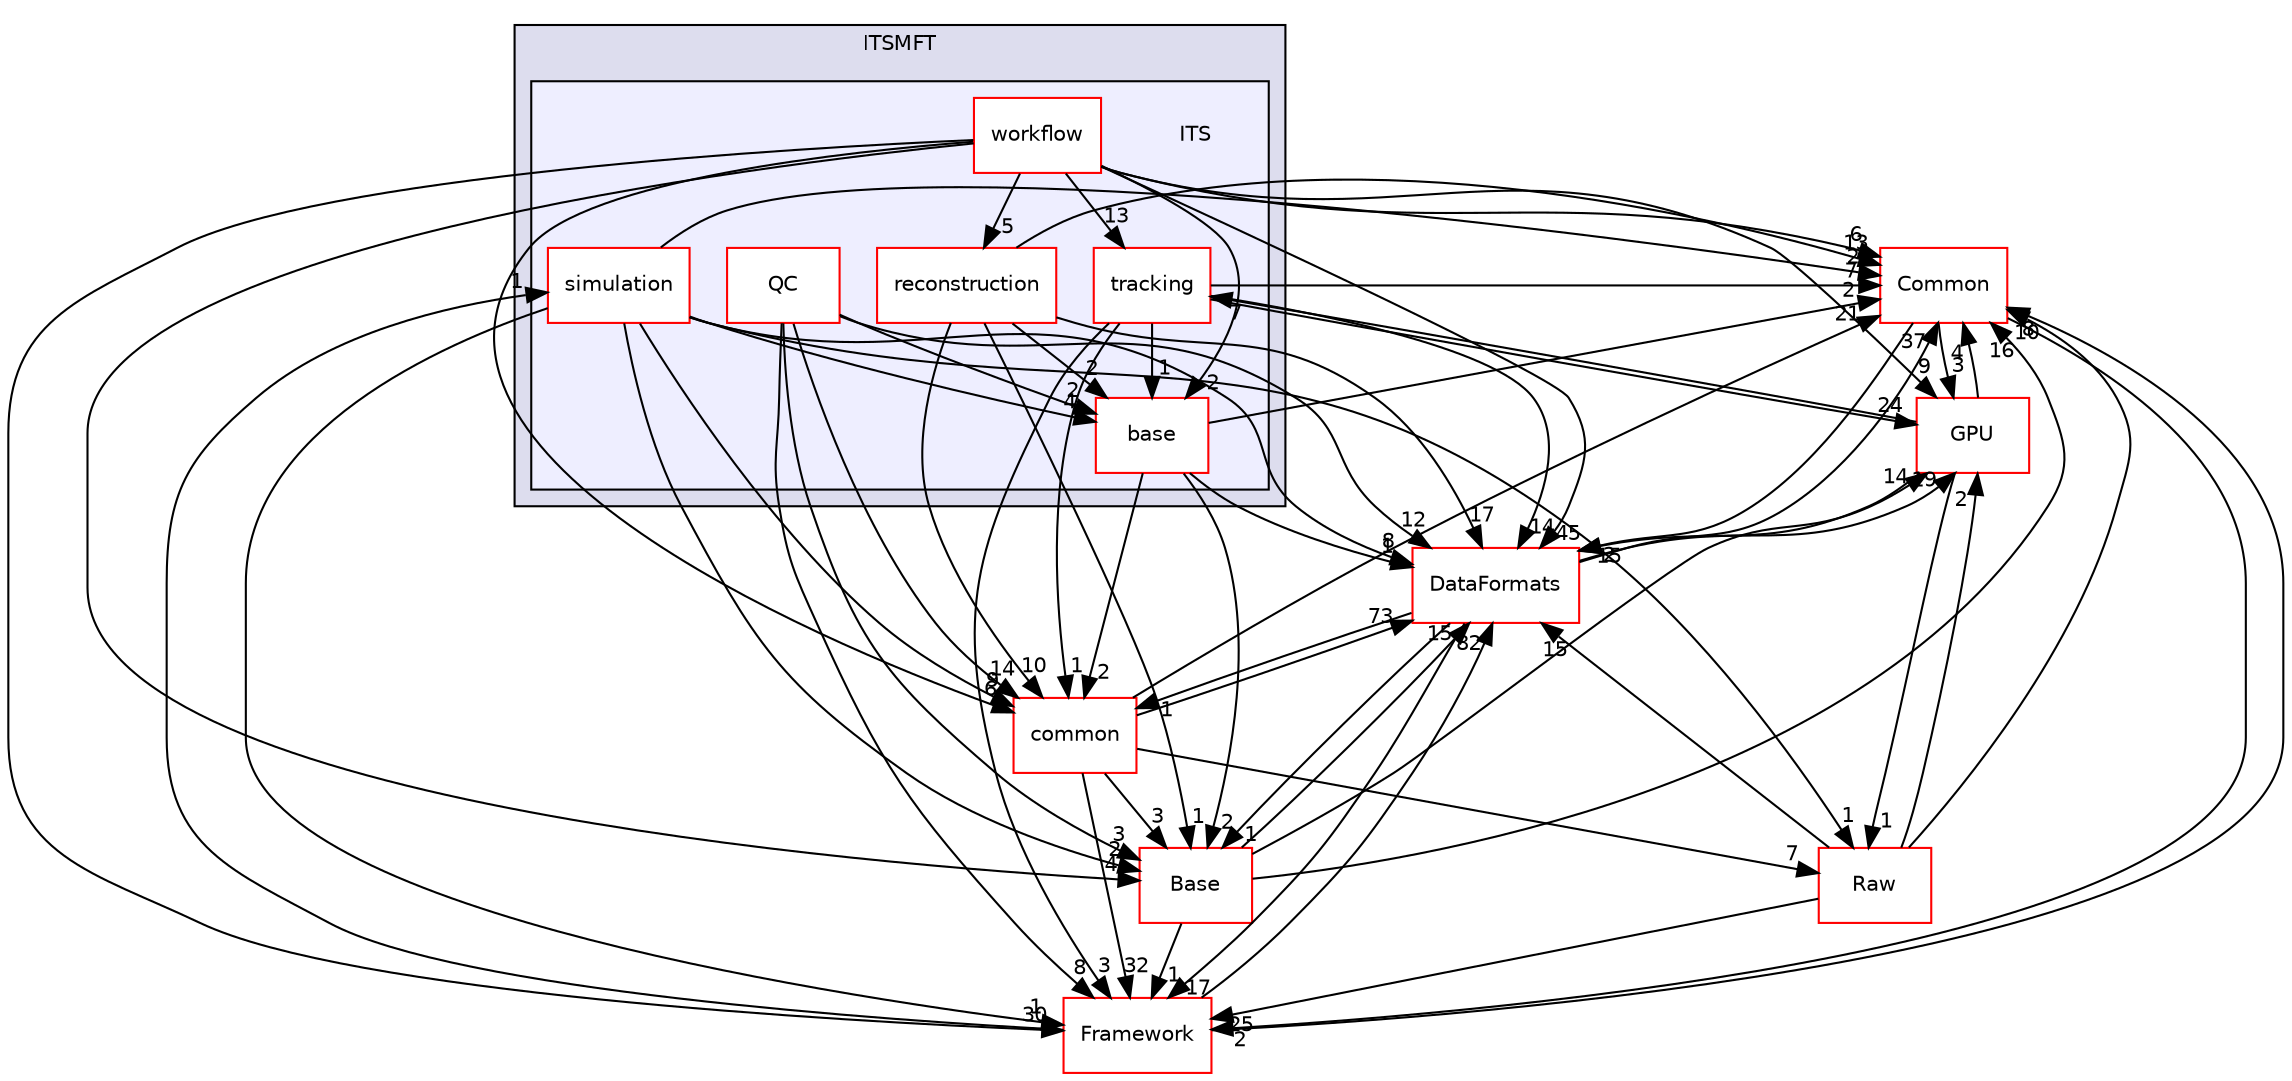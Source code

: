 digraph "/home/travis/build/AliceO2Group/AliceO2/Detectors/ITSMFT/ITS" {
  bgcolor=transparent;
  compound=true
  node [ fontsize="10", fontname="Helvetica"];
  edge [ labelfontsize="10", labelfontname="Helvetica"];
  subgraph clusterdir_1306292b77b40360479b729ac9ee7efe {
    graph [ bgcolor="#ddddee", pencolor="black", label="ITSMFT" fontname="Helvetica", fontsize="10", URL="dir_1306292b77b40360479b729ac9ee7efe.html"]
  subgraph clusterdir_871aad07cbf94d6cd423c3d8d5bdf4e9 {
    graph [ bgcolor="#eeeeff", pencolor="black", label="" URL="dir_871aad07cbf94d6cd423c3d8d5bdf4e9.html"];
    dir_871aad07cbf94d6cd423c3d8d5bdf4e9 [shape=plaintext label="ITS"];
    dir_eedff867f3c4e67d20b227cb6e0f96ab [shape=box label="base" color="red" fillcolor="white" style="filled" URL="dir_eedff867f3c4e67d20b227cb6e0f96ab.html"];
    dir_d5c056ffd2116a6a505b3721535123f4 [shape=box label="QC" color="red" fillcolor="white" style="filled" URL="dir_d5c056ffd2116a6a505b3721535123f4.html"];
    dir_5125ceb2b58f632ed0a3019fe2d5cbbc [shape=box label="reconstruction" color="red" fillcolor="white" style="filled" URL="dir_5125ceb2b58f632ed0a3019fe2d5cbbc.html"];
    dir_e6f6998399f381fa585023934f76a907 [shape=box label="simulation" color="red" fillcolor="white" style="filled" URL="dir_e6f6998399f381fa585023934f76a907.html"];
    dir_beaad5fa58c175f2fa05fab7e2ac7ba4 [shape=box label="tracking" color="red" fillcolor="white" style="filled" URL="dir_beaad5fa58c175f2fa05fab7e2ac7ba4.html"];
    dir_1c10308a10e2a510f98c8482fd126054 [shape=box label="workflow" color="red" fillcolor="white" style="filled" URL="dir_1c10308a10e2a510f98c8482fd126054.html"];
  }
  }
  dir_4ab6b4cc6a7edbff49100e9123df213f [shape=box label="Common" color="red" URL="dir_4ab6b4cc6a7edbff49100e9123df213f.html"];
  dir_37c90836491b695b472bf98d1be8336b [shape=box label="Base" color="red" URL="dir_37c90836491b695b472bf98d1be8336b.html"];
  dir_85bf31a2e8d306e7598ffcb73f8df6bf [shape=box label="common" color="red" URL="dir_85bf31a2e8d306e7598ffcb73f8df6bf.html"];
  dir_f511f1e9c03c071966ae594f00bbc5e0 [shape=box label="GPU" color="red" URL="dir_f511f1e9c03c071966ae594f00bbc5e0.html"];
  dir_bcbb2cf9a3d3d83e5515c82071a07177 [shape=box label="Framework" color="red" URL="dir_bcbb2cf9a3d3d83e5515c82071a07177.html"];
  dir_26637d1bd82229bc9ed97f7e706be743 [shape=box label="Raw" color="red" URL="dir_26637d1bd82229bc9ed97f7e706be743.html"];
  dir_2171f7ec022c5423887b07c69b2f5b48 [shape=box label="DataFormats" color="red" URL="dir_2171f7ec022c5423887b07c69b2f5b48.html"];
  dir_eedff867f3c4e67d20b227cb6e0f96ab->dir_4ab6b4cc6a7edbff49100e9123df213f [headlabel="2", labeldistance=1.5 headhref="dir_000511_000031.html"];
  dir_eedff867f3c4e67d20b227cb6e0f96ab->dir_37c90836491b695b472bf98d1be8336b [headlabel="2", labeldistance=1.5 headhref="dir_000511_000275.html"];
  dir_eedff867f3c4e67d20b227cb6e0f96ab->dir_85bf31a2e8d306e7598ffcb73f8df6bf [headlabel="2", labeldistance=1.5 headhref="dir_000511_000065.html"];
  dir_eedff867f3c4e67d20b227cb6e0f96ab->dir_2171f7ec022c5423887b07c69b2f5b48 [headlabel="1", labeldistance=1.5 headhref="dir_000511_000080.html"];
  dir_4ab6b4cc6a7edbff49100e9123df213f->dir_f511f1e9c03c071966ae594f00bbc5e0 [headlabel="3", labeldistance=1.5 headhref="dir_000031_000715.html"];
  dir_4ab6b4cc6a7edbff49100e9123df213f->dir_bcbb2cf9a3d3d83e5515c82071a07177 [headlabel="2", labeldistance=1.5 headhref="dir_000031_000015.html"];
  dir_4ab6b4cc6a7edbff49100e9123df213f->dir_2171f7ec022c5423887b07c69b2f5b48 [headlabel="2", labeldistance=1.5 headhref="dir_000031_000080.html"];
  dir_37c90836491b695b472bf98d1be8336b->dir_4ab6b4cc6a7edbff49100e9123df213f [headlabel="16", labeldistance=1.5 headhref="dir_000275_000031.html"];
  dir_37c90836491b695b472bf98d1be8336b->dir_f511f1e9c03c071966ae594f00bbc5e0 [headlabel="14", labeldistance=1.5 headhref="dir_000275_000715.html"];
  dir_37c90836491b695b472bf98d1be8336b->dir_bcbb2cf9a3d3d83e5515c82071a07177 [headlabel="1", labeldistance=1.5 headhref="dir_000275_000015.html"];
  dir_37c90836491b695b472bf98d1be8336b->dir_2171f7ec022c5423887b07c69b2f5b48 [headlabel="15", labeldistance=1.5 headhref="dir_000275_000080.html"];
  dir_85bf31a2e8d306e7598ffcb73f8df6bf->dir_4ab6b4cc6a7edbff49100e9123df213f [headlabel="21", labeldistance=1.5 headhref="dir_000065_000031.html"];
  dir_85bf31a2e8d306e7598ffcb73f8df6bf->dir_37c90836491b695b472bf98d1be8336b [headlabel="3", labeldistance=1.5 headhref="dir_000065_000275.html"];
  dir_85bf31a2e8d306e7598ffcb73f8df6bf->dir_bcbb2cf9a3d3d83e5515c82071a07177 [headlabel="32", labeldistance=1.5 headhref="dir_000065_000015.html"];
  dir_85bf31a2e8d306e7598ffcb73f8df6bf->dir_26637d1bd82229bc9ed97f7e706be743 [headlabel="7", labeldistance=1.5 headhref="dir_000065_000606.html"];
  dir_85bf31a2e8d306e7598ffcb73f8df6bf->dir_2171f7ec022c5423887b07c69b2f5b48 [headlabel="73", labeldistance=1.5 headhref="dir_000065_000080.html"];
  dir_1c10308a10e2a510f98c8482fd126054->dir_eedff867f3c4e67d20b227cb6e0f96ab [headlabel="2", labeldistance=1.5 headhref="dir_000405_000511.html"];
  dir_1c10308a10e2a510f98c8482fd126054->dir_4ab6b4cc6a7edbff49100e9123df213f [headlabel="6", labeldistance=1.5 headhref="dir_000405_000031.html"];
  dir_1c10308a10e2a510f98c8482fd126054->dir_37c90836491b695b472bf98d1be8336b [headlabel="4", labeldistance=1.5 headhref="dir_000405_000275.html"];
  dir_1c10308a10e2a510f98c8482fd126054->dir_85bf31a2e8d306e7598ffcb73f8df6bf [headlabel="6", labeldistance=1.5 headhref="dir_000405_000065.html"];
  dir_1c10308a10e2a510f98c8482fd126054->dir_5125ceb2b58f632ed0a3019fe2d5cbbc [headlabel="5", labeldistance=1.5 headhref="dir_000405_000530.html"];
  dir_1c10308a10e2a510f98c8482fd126054->dir_beaad5fa58c175f2fa05fab7e2ac7ba4 [headlabel="13", labeldistance=1.5 headhref="dir_000405_000049.html"];
  dir_1c10308a10e2a510f98c8482fd126054->dir_f511f1e9c03c071966ae594f00bbc5e0 [headlabel="9", labeldistance=1.5 headhref="dir_000405_000715.html"];
  dir_1c10308a10e2a510f98c8482fd126054->dir_bcbb2cf9a3d3d83e5515c82071a07177 [headlabel="30", labeldistance=1.5 headhref="dir_000405_000015.html"];
  dir_1c10308a10e2a510f98c8482fd126054->dir_2171f7ec022c5423887b07c69b2f5b48 [headlabel="45", labeldistance=1.5 headhref="dir_000405_000080.html"];
  dir_e6f6998399f381fa585023934f76a907->dir_eedff867f3c4e67d20b227cb6e0f96ab [headlabel="4", labeldistance=1.5 headhref="dir_000297_000511.html"];
  dir_e6f6998399f381fa585023934f76a907->dir_4ab6b4cc6a7edbff49100e9123df213f [headlabel="2", labeldistance=1.5 headhref="dir_000297_000031.html"];
  dir_e6f6998399f381fa585023934f76a907->dir_37c90836491b695b472bf98d1be8336b [headlabel="2", labeldistance=1.5 headhref="dir_000297_000275.html"];
  dir_e6f6998399f381fa585023934f76a907->dir_85bf31a2e8d306e7598ffcb73f8df6bf [headlabel="9", labeldistance=1.5 headhref="dir_000297_000065.html"];
  dir_e6f6998399f381fa585023934f76a907->dir_bcbb2cf9a3d3d83e5515c82071a07177 [headlabel="1", labeldistance=1.5 headhref="dir_000297_000015.html"];
  dir_e6f6998399f381fa585023934f76a907->dir_26637d1bd82229bc9ed97f7e706be743 [headlabel="1", labeldistance=1.5 headhref="dir_000297_000606.html"];
  dir_e6f6998399f381fa585023934f76a907->dir_2171f7ec022c5423887b07c69b2f5b48 [headlabel="8", labeldistance=1.5 headhref="dir_000297_000080.html"];
  dir_5125ceb2b58f632ed0a3019fe2d5cbbc->dir_eedff867f3c4e67d20b227cb6e0f96ab [headlabel="2", labeldistance=1.5 headhref="dir_000530_000511.html"];
  dir_5125ceb2b58f632ed0a3019fe2d5cbbc->dir_4ab6b4cc6a7edbff49100e9123df213f [headlabel="13", labeldistance=1.5 headhref="dir_000530_000031.html"];
  dir_5125ceb2b58f632ed0a3019fe2d5cbbc->dir_37c90836491b695b472bf98d1be8336b [headlabel="1", labeldistance=1.5 headhref="dir_000530_000275.html"];
  dir_5125ceb2b58f632ed0a3019fe2d5cbbc->dir_85bf31a2e8d306e7598ffcb73f8df6bf [headlabel="10", labeldistance=1.5 headhref="dir_000530_000065.html"];
  dir_5125ceb2b58f632ed0a3019fe2d5cbbc->dir_2171f7ec022c5423887b07c69b2f5b48 [headlabel="17", labeldistance=1.5 headhref="dir_000530_000080.html"];
  dir_d5c056ffd2116a6a505b3721535123f4->dir_eedff867f3c4e67d20b227cb6e0f96ab [headlabel="2", labeldistance=1.5 headhref="dir_000525_000511.html"];
  dir_d5c056ffd2116a6a505b3721535123f4->dir_37c90836491b695b472bf98d1be8336b [headlabel="3", labeldistance=1.5 headhref="dir_000525_000275.html"];
  dir_d5c056ffd2116a6a505b3721535123f4->dir_85bf31a2e8d306e7598ffcb73f8df6bf [headlabel="14", labeldistance=1.5 headhref="dir_000525_000065.html"];
  dir_d5c056ffd2116a6a505b3721535123f4->dir_bcbb2cf9a3d3d83e5515c82071a07177 [headlabel="8", labeldistance=1.5 headhref="dir_000525_000015.html"];
  dir_d5c056ffd2116a6a505b3721535123f4->dir_2171f7ec022c5423887b07c69b2f5b48 [headlabel="12", labeldistance=1.5 headhref="dir_000525_000080.html"];
  dir_beaad5fa58c175f2fa05fab7e2ac7ba4->dir_eedff867f3c4e67d20b227cb6e0f96ab [headlabel="1", labeldistance=1.5 headhref="dir_000049_000511.html"];
  dir_beaad5fa58c175f2fa05fab7e2ac7ba4->dir_4ab6b4cc6a7edbff49100e9123df213f [headlabel="7", labeldistance=1.5 headhref="dir_000049_000031.html"];
  dir_beaad5fa58c175f2fa05fab7e2ac7ba4->dir_85bf31a2e8d306e7598ffcb73f8df6bf [headlabel="1", labeldistance=1.5 headhref="dir_000049_000065.html"];
  dir_beaad5fa58c175f2fa05fab7e2ac7ba4->dir_f511f1e9c03c071966ae594f00bbc5e0 [headlabel="24", labeldistance=1.5 headhref="dir_000049_000715.html"];
  dir_beaad5fa58c175f2fa05fab7e2ac7ba4->dir_bcbb2cf9a3d3d83e5515c82071a07177 [headlabel="3", labeldistance=1.5 headhref="dir_000049_000015.html"];
  dir_beaad5fa58c175f2fa05fab7e2ac7ba4->dir_2171f7ec022c5423887b07c69b2f5b48 [headlabel="14", labeldistance=1.5 headhref="dir_000049_000080.html"];
  dir_f511f1e9c03c071966ae594f00bbc5e0->dir_4ab6b4cc6a7edbff49100e9123df213f [headlabel="4", labeldistance=1.5 headhref="dir_000715_000031.html"];
  dir_f511f1e9c03c071966ae594f00bbc5e0->dir_beaad5fa58c175f2fa05fab7e2ac7ba4 [headlabel="7", labeldistance=1.5 headhref="dir_000715_000049.html"];
  dir_f511f1e9c03c071966ae594f00bbc5e0->dir_26637d1bd82229bc9ed97f7e706be743 [headlabel="1", labeldistance=1.5 headhref="dir_000715_000606.html"];
  dir_f511f1e9c03c071966ae594f00bbc5e0->dir_2171f7ec022c5423887b07c69b2f5b48 [headlabel="15", labeldistance=1.5 headhref="dir_000715_000080.html"];
  dir_bcbb2cf9a3d3d83e5515c82071a07177->dir_4ab6b4cc6a7edbff49100e9123df213f [headlabel="8", labeldistance=1.5 headhref="dir_000015_000031.html"];
  dir_bcbb2cf9a3d3d83e5515c82071a07177->dir_e6f6998399f381fa585023934f76a907 [headlabel="1", labeldistance=1.5 headhref="dir_000015_000297.html"];
  dir_bcbb2cf9a3d3d83e5515c82071a07177->dir_2171f7ec022c5423887b07c69b2f5b48 [headlabel="82", labeldistance=1.5 headhref="dir_000015_000080.html"];
  dir_26637d1bd82229bc9ed97f7e706be743->dir_4ab6b4cc6a7edbff49100e9123df213f [headlabel="10", labeldistance=1.5 headhref="dir_000606_000031.html"];
  dir_26637d1bd82229bc9ed97f7e706be743->dir_f511f1e9c03c071966ae594f00bbc5e0 [headlabel="2", labeldistance=1.5 headhref="dir_000606_000715.html"];
  dir_26637d1bd82229bc9ed97f7e706be743->dir_bcbb2cf9a3d3d83e5515c82071a07177 [headlabel="25", labeldistance=1.5 headhref="dir_000606_000015.html"];
  dir_26637d1bd82229bc9ed97f7e706be743->dir_2171f7ec022c5423887b07c69b2f5b48 [headlabel="15", labeldistance=1.5 headhref="dir_000606_000080.html"];
  dir_2171f7ec022c5423887b07c69b2f5b48->dir_4ab6b4cc6a7edbff49100e9123df213f [headlabel="37", labeldistance=1.5 headhref="dir_000080_000031.html"];
  dir_2171f7ec022c5423887b07c69b2f5b48->dir_37c90836491b695b472bf98d1be8336b [headlabel="1", labeldistance=1.5 headhref="dir_000080_000275.html"];
  dir_2171f7ec022c5423887b07c69b2f5b48->dir_85bf31a2e8d306e7598ffcb73f8df6bf [headlabel="1", labeldistance=1.5 headhref="dir_000080_000065.html"];
  dir_2171f7ec022c5423887b07c69b2f5b48->dir_f511f1e9c03c071966ae594f00bbc5e0 [headlabel="19", labeldistance=1.5 headhref="dir_000080_000715.html"];
  dir_2171f7ec022c5423887b07c69b2f5b48->dir_bcbb2cf9a3d3d83e5515c82071a07177 [headlabel="17", labeldistance=1.5 headhref="dir_000080_000015.html"];
}
